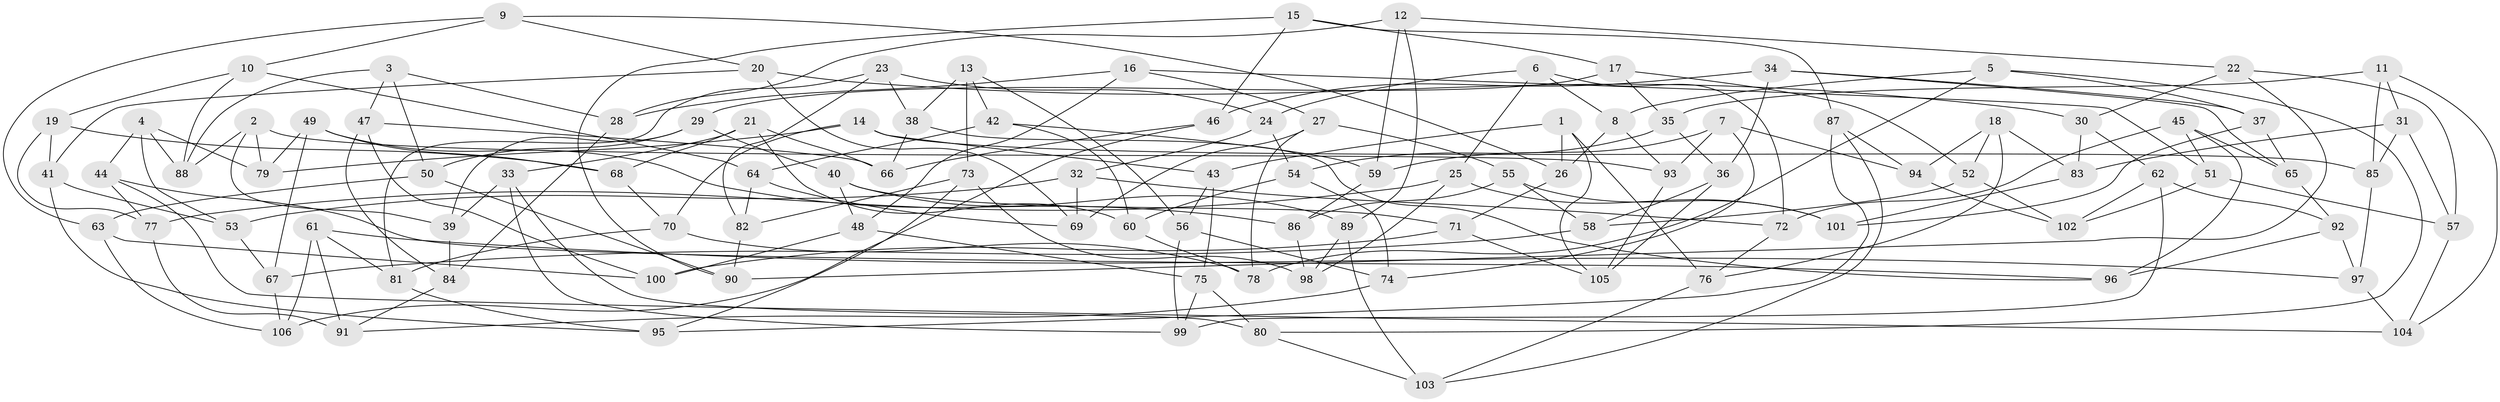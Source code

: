// Generated by graph-tools (version 1.1) at 2025/11/02/27/25 16:11:47]
// undirected, 106 vertices, 212 edges
graph export_dot {
graph [start="1"]
  node [color=gray90,style=filled];
  1;
  2;
  3;
  4;
  5;
  6;
  7;
  8;
  9;
  10;
  11;
  12;
  13;
  14;
  15;
  16;
  17;
  18;
  19;
  20;
  21;
  22;
  23;
  24;
  25;
  26;
  27;
  28;
  29;
  30;
  31;
  32;
  33;
  34;
  35;
  36;
  37;
  38;
  39;
  40;
  41;
  42;
  43;
  44;
  45;
  46;
  47;
  48;
  49;
  50;
  51;
  52;
  53;
  54;
  55;
  56;
  57;
  58;
  59;
  60;
  61;
  62;
  63;
  64;
  65;
  66;
  67;
  68;
  69;
  70;
  71;
  72;
  73;
  74;
  75;
  76;
  77;
  78;
  79;
  80;
  81;
  82;
  83;
  84;
  85;
  86;
  87;
  88;
  89;
  90;
  91;
  92;
  93;
  94;
  95;
  96;
  97;
  98;
  99;
  100;
  101;
  102;
  103;
  104;
  105;
  106;
  1 -- 76;
  1 -- 43;
  1 -- 26;
  1 -- 105;
  2 -- 93;
  2 -- 39;
  2 -- 79;
  2 -- 88;
  3 -- 47;
  3 -- 50;
  3 -- 88;
  3 -- 28;
  4 -- 79;
  4 -- 53;
  4 -- 88;
  4 -- 44;
  5 -- 8;
  5 -- 37;
  5 -- 78;
  5 -- 80;
  6 -- 24;
  6 -- 25;
  6 -- 72;
  6 -- 8;
  7 -- 94;
  7 -- 93;
  7 -- 59;
  7 -- 74;
  8 -- 26;
  8 -- 93;
  9 -- 20;
  9 -- 10;
  9 -- 63;
  9 -- 26;
  10 -- 88;
  10 -- 19;
  10 -- 64;
  11 -- 31;
  11 -- 35;
  11 -- 104;
  11 -- 85;
  12 -- 89;
  12 -- 59;
  12 -- 28;
  12 -- 22;
  13 -- 38;
  13 -- 42;
  13 -- 73;
  13 -- 56;
  14 -- 70;
  14 -- 85;
  14 -- 79;
  14 -- 43;
  15 -- 90;
  15 -- 87;
  15 -- 46;
  15 -- 17;
  16 -- 48;
  16 -- 51;
  16 -- 28;
  16 -- 27;
  17 -- 29;
  17 -- 52;
  17 -- 35;
  18 -- 52;
  18 -- 76;
  18 -- 83;
  18 -- 94;
  19 -- 41;
  19 -- 77;
  19 -- 68;
  20 -- 41;
  20 -- 69;
  20 -- 30;
  21 -- 66;
  21 -- 68;
  21 -- 60;
  21 -- 33;
  22 -- 57;
  22 -- 30;
  22 -- 90;
  23 -- 81;
  23 -- 24;
  23 -- 82;
  23 -- 38;
  24 -- 54;
  24 -- 32;
  25 -- 101;
  25 -- 77;
  25 -- 98;
  26 -- 71;
  27 -- 55;
  27 -- 78;
  27 -- 69;
  28 -- 84;
  29 -- 50;
  29 -- 40;
  29 -- 39;
  30 -- 83;
  30 -- 62;
  31 -- 85;
  31 -- 57;
  31 -- 83;
  32 -- 72;
  32 -- 53;
  32 -- 69;
  33 -- 99;
  33 -- 39;
  33 -- 80;
  34 -- 46;
  34 -- 36;
  34 -- 37;
  34 -- 65;
  35 -- 54;
  35 -- 36;
  36 -- 105;
  36 -- 58;
  37 -- 65;
  37 -- 101;
  38 -- 66;
  38 -- 96;
  39 -- 84;
  40 -- 71;
  40 -- 48;
  40 -- 89;
  41 -- 95;
  41 -- 53;
  42 -- 60;
  42 -- 64;
  42 -- 59;
  43 -- 75;
  43 -- 56;
  44 -- 96;
  44 -- 77;
  44 -- 104;
  45 -- 72;
  45 -- 51;
  45 -- 96;
  45 -- 65;
  46 -- 66;
  46 -- 106;
  47 -- 84;
  47 -- 100;
  47 -- 66;
  48 -- 100;
  48 -- 75;
  49 -- 68;
  49 -- 79;
  49 -- 86;
  49 -- 67;
  50 -- 90;
  50 -- 63;
  51 -- 102;
  51 -- 57;
  52 -- 58;
  52 -- 102;
  53 -- 67;
  54 -- 60;
  54 -- 74;
  55 -- 101;
  55 -- 58;
  55 -- 86;
  56 -- 74;
  56 -- 99;
  57 -- 104;
  58 -- 67;
  59 -- 86;
  60 -- 78;
  61 -- 91;
  61 -- 81;
  61 -- 97;
  61 -- 106;
  62 -- 92;
  62 -- 99;
  62 -- 102;
  63 -- 100;
  63 -- 106;
  64 -- 82;
  64 -- 69;
  65 -- 92;
  67 -- 106;
  68 -- 70;
  70 -- 81;
  70 -- 78;
  71 -- 100;
  71 -- 105;
  72 -- 76;
  73 -- 98;
  73 -- 95;
  73 -- 82;
  74 -- 91;
  75 -- 99;
  75 -- 80;
  76 -- 103;
  77 -- 91;
  80 -- 103;
  81 -- 95;
  82 -- 90;
  83 -- 101;
  84 -- 91;
  85 -- 97;
  86 -- 98;
  87 -- 95;
  87 -- 94;
  87 -- 103;
  89 -- 98;
  89 -- 103;
  92 -- 96;
  92 -- 97;
  93 -- 105;
  94 -- 102;
  97 -- 104;
}
